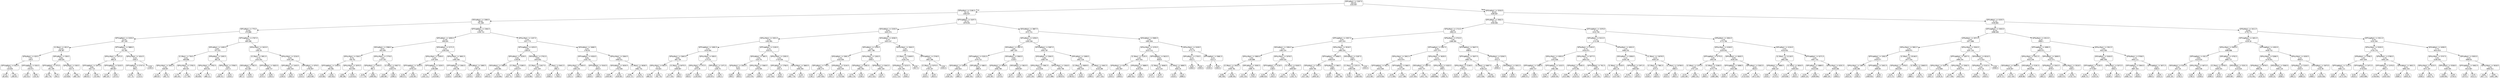 digraph Tree {
node [shape=box, style="rounded", color="black", fontname="helvetica"] ;
edge [fontname="helvetica"] ;
0 [label="QFFiveRank <= 2267.0\n100.0%\n2102.857"] ;
1 [label="QFTwoRank <= 2185.5\n54.1%\n1094.937"] ;
0 -> 1 [labeldistance=2.5, labelangle=45, headlabel="True"] ;
2 [label="QFOneRank <= 1066.0\n38.9%\n751.369"] ;
1 -> 2 ;
3 [label="QFFiveRank <= 775.0\n22.6%\n473.866"] ;
2 -> 3 ;
4 [label="QFThreeRank <= 2235.0\n14.4%\n287.339"] ;
3 -> 4 ;
5 [label="22.3Rank <= 452.0\n13.0%\n238.387"] ;
4 -> 5 ;
6 [label="QFTwoRank <= 420.5\n7.5%\n156.6"] ;
5 -> 6 ;
7 [label="QFThreeRank <= 632.0\n5.1%\n116.835"] ;
6 -> 7 ;
8 [label="3.7%\n85.935"] ;
7 -> 8 ;
9 [label="1.4%\n198.057"] ;
7 -> 9 ;
10 [label="QFThreeRank <= 634.5\n2.3%\n243.672"] ;
6 -> 10 ;
11 [label="1.5%\n202.514"] ;
10 -> 11 ;
12 [label="0.8%\n316.19"] ;
10 -> 12 ;
13 [label="QFFiveRank <= 359.5\n5.6%\n348.029"] ;
5 -> 13 ;
14 [label="QFThreeRank <= 473.5\n2.5%\n261.295"] ;
13 -> 14 ;
15 [label="0.7%\n180.778"] ;
14 -> 15 ;
16 [label="1.7%\n295.0"] ;
14 -> 16 ;
17 [label="QFTwoRank <= 500.5\n3.1%\n416.74"] ;
13 -> 17 ;
18 [label="1.2%\n310.828"] ;
17 -> 18 ;
19 [label="1.9%\n480.729"] ;
17 -> 19 ;
20 [label="QFThreeRank <= 3880.0\n1.4%\n752.382"] ;
4 -> 20 ;
21 [label="QFFourRank <= 1572.5\n1.1%\n698.25"] ;
20 -> 21 ;
22 [label="QFThreeRank <= 2873.0\n0.8%\n632.714"] ;
21 -> 22 ;
23 [label="0.5%\n566.917"] ;
22 -> 23 ;
24 [label="0.4%\n720.444"] ;
22 -> 24 ;
25 [label="QFThreeRank <= 3143.5\n0.3%\n894.857"] ;
21 -> 25 ;
26 [label="0.2%\n865.167"] ;
25 -> 26 ;
27 [label="0.0%\n1073.0"] ;
25 -> 27 ;
28 [label="QFFourRank <= 1614.5\n0.2%\n1005.0"] ;
20 -> 28 ;
29 [label="QFThreeRank <= 5747.0\n0.2%\n956.2"] ;
28 -> 29 ;
30 [label="0.2%\n917.75"] ;
29 -> 30 ;
31 [label="0.0%\n1110.0"] ;
29 -> 31 ;
32 [label="0.0%\n1249.0"] ;
28 -> 32 ;
33 [label="QFThreeRank <= 2767.0\n8.2%\n800.289"] ;
3 -> 33 ;
34 [label="QFFiveRank <= 1409.5\n6.9%\n707.515"] ;
33 -> 34 ;
35 [label="22.3Rank <= 730.5\n4.0%\n569.898"] ;
34 -> 35 ;
36 [label="QFFourRank <= 2641.0\n1.3%\n428.097"] ;
35 -> 36 ;
37 [label="1.1%\n389.037"] ;
36 -> 37 ;
38 [label="0.2%\n691.75"] ;
36 -> 38 ;
39 [label="QFFourRank <= 1705.0\n2.7%\n635.507"] ;
35 -> 39 ;
40 [label="1.7%\n583.341"] ;
39 -> 40 ;
41 [label="1.0%\n717.769"] ;
39 -> 41 ;
42 [label="QFTwoRank <= 1305.5\n2.9%\n892.26"] ;
34 -> 42 ;
43 [label="QFFourRank <= 2792.0\n2.4%\n829.441"] ;
42 -> 43 ;
44 [label="1.7%\n760.659"] ;
43 -> 44 ;
45 [label="0.7%\n986.111"] ;
43 -> 45 ;
46 [label="QFFourRank <= 3789.5\n0.6%\n1157.0"] ;
42 -> 46 ;
47 [label="0.5%\n1095.417"] ;
46 -> 47 ;
48 [label="0.1%\n1526.5"] ;
46 -> 48 ;
49 [label="QFFourRank <= 1615.0\n1.3%\n1281.03"] ;
33 -> 49 ;
50 [label="22.2Rank <= 2951.0\n0.7%\n1033.353"] ;
49 -> 50 ;
51 [label="QFOneRank <= 952.5\n0.2%\n911.667"] ;
50 -> 51 ;
52 [label="0.2%\n867.4"] ;
51 -> 52 ;
53 [label="0.0%\n1133.0"] ;
51 -> 53 ;
54 [label="QFThreeRank <= 5825.0\n0.4%\n1099.727"] ;
50 -> 54 ;
55 [label="0.4%\n1074.4"] ;
54 -> 55 ;
56 [label="0.0%\n1353.0"] ;
54 -> 56 ;
57 [label="QFFourRank <= 2216.0\n0.6%\n1544.188"] ;
49 -> 57 ;
58 [label="QFFiveRank <= 1443.0\n0.4%\n1383.444"] ;
57 -> 58 ;
59 [label="0.2%\n1240.6"] ;
58 -> 59 ;
60 [label="0.2%\n1562.0"] ;
58 -> 60 ;
61 [label="QFFiveRank <= 879.5\n0.3%\n1750.857"] ;
57 -> 61 ;
62 [label="0.0%\n1314.0"] ;
61 -> 62 ;
63 [label="0.2%\n1823.667"] ;
61 -> 63 ;
64 [label="QFThreeRank <= 2364.5\n16.3%\n1136.713"] ;
2 -> 64 ;
65 [label="QFFiveRank <= 1659.0\n11.0%\n946.934"] ;
64 -> 65 ;
66 [label="QFOneRank <= 2586.0\n8.5%\n833.493"] ;
65 -> 66 ;
67 [label="QFFourRank <= 536.0\n6.7%\n748.752"] ;
66 -> 67 ;
68 [label="QFThreeRank <= 1449.0\n1.5%\n492.081"] ;
67 -> 68 ;
69 [label="1.0%\n419.583"] ;
68 -> 69 ;
70 [label="0.5%\n625.923"] ;
68 -> 70 ;
71 [label="QFFourRank <= 2670.5\n5.2%\n822.945"] ;
67 -> 71 ;
72 [label="4.6%\n789.296"] ;
71 -> 72 ;
73 [label="0.5%\n1120.615"] ;
71 -> 73 ;
74 [label="QFFourRank <= 1779.0\n1.9%\n1137.457"] ;
66 -> 74 ;
75 [label="QFTwoRank <= 1034.0\n1.2%\n982.3"] ;
74 -> 75 ;
76 [label="0.4%\n777.778"] ;
75 -> 76 ;
77 [label="0.8%\n1069.952"] ;
75 -> 77 ;
78 [label="22.2Rank <= 9927.5\n0.6%\n1428.375"] ;
74 -> 78 ;
79 [label="0.6%\n1383.867"] ;
78 -> 79 ;
80 [label="0.0%\n2096.0"] ;
78 -> 80 ;
81 [label="QFOneRank <= 2171.5\n2.5%\n1339.328"] ;
65 -> 81 ;
82 [label="QFFourRank <= 2259.0\n1.3%\n1197.844"] ;
81 -> 82 ;
83 [label="QFThreeRank <= 1619.0\n0.6%\n1078.214"] ;
82 -> 83 ;
84 [label="0.3%\n993.571"] ;
83 -> 84 ;
85 [label="0.3%\n1162.857"] ;
83 -> 85 ;
86 [label="QFThreeRank <= 1029.5\n0.7%\n1290.889"] ;
82 -> 86 ;
87 [label="0.4%\n1162.111"] ;
86 -> 87 ;
88 [label="0.4%\n1419.667"] ;
86 -> 88 ;
89 [label="QFFourRank <= 3691.0\n1.2%\n1495.448"] ;
81 -> 89 ;
90 [label="QFThreeRank <= 1064.0\n1.0%\n1451.96"] ;
89 -> 90 ;
91 [label="0.4%\n1318.6"] ;
90 -> 91 ;
92 [label="0.6%\n1540.867"] ;
90 -> 92 ;
93 [label="QFFiveRank <= 1995.5\n0.2%\n1767.25"] ;
89 -> 93 ;
94 [label="0.1%\n1678.0"] ;
93 -> 94 ;
95 [label="0.0%\n2035.0"] ;
93 -> 95 ;
96 [label="QFFourRank <= 1437.0\n5.3%\n1527.773"] ;
64 -> 96 ;
97 [label="QFThreeRank <= 4253.5\n2.8%\n1284.87"] ;
96 -> 97 ;
98 [label="QFFiveRank <= 1529.0\n2.0%\n1148.08"] ;
97 -> 98 ;
99 [label="QFOneRank <= 1985.0\n1.5%\n1044.081"] ;
98 -> 99 ;
100 [label="1.0%\n949.417"] ;
99 -> 100 ;
101 [label="0.5%\n1218.846"] ;
99 -> 101 ;
102 [label="22.1Rank <= 5285.0\n0.5%\n1444.077"] ;
98 -> 102 ;
103 [label="0.2%\n1637.75"] ;
102 -> 103 ;
104 [label="0.4%\n1358.0"] ;
102 -> 104 ;
105 [label="QFOneRank <= 2702.0\n0.8%\n1644.842"] ;
97 -> 105 ;
106 [label="22.2Rank <= 11617.0\n0.6%\n1531.429"] ;
105 -> 106 ;
107 [label="0.5%\n1578.083"] ;
106 -> 107 ;
108 [label="0.1%\n1251.5"] ;
106 -> 108 ;
109 [label="22.1Rank <= 9441.5\n0.2%\n1962.4"] ;
105 -> 109 ;
110 [label="0.2%\n2008.0"] ;
109 -> 110 ;
111 [label="0.0%\n1780.0"] ;
109 -> 111 ;
112 [label="QFOneRank <= 1668.5\n2.5%\n1793.81"] ;
96 -> 112 ;
113 [label="QFThreeRank <= 4526.5\n0.6%\n1426.733"] ;
112 -> 113 ;
114 [label="QFFourRank <= 2044.0\n0.5%\n1364.231"] ;
113 -> 114 ;
115 [label="0.2%\n1201.4"] ;
114 -> 115 ;
116 [label="0.3%\n1466.0"] ;
114 -> 116 ;
117 [label="QFThreeRank <= 5543.5\n0.1%\n1833.0"] ;
113 -> 117 ;
118 [label="0.0%\n1826.0"] ;
117 -> 118 ;
119 [label="0.0%\n1840.0"] ;
117 -> 119 ;
120 [label="QFFourRank <= 2064.5\n1.9%\n1908.521"] ;
112 -> 120 ;
121 [label="QFOneRank <= 3030.0\n0.9%\n1702.636"] ;
120 -> 121 ;
122 [label="0.6%\n1549.467"] ;
121 -> 122 ;
123 [label="0.3%\n2030.857"] ;
121 -> 123 ;
124 [label="22.3Rank <= 4638.0\n1.0%\n2082.731"] ;
120 -> 124 ;
125 [label="0.9%\n2010.727"] ;
124 -> 125 ;
126 [label="0.2%\n2478.75"] ;
124 -> 126 ;
127 [label="QFThreeRank <= 3197.5\n15.1%\n1979.051"] ;
1 -> 127 ;
128 [label="QFOneRank <= 2150.5\n9.5%\n1625.374"] ;
127 -> 128 ;
129 [label="QFFourRank <= 1501.0\n4.3%\n1262.991"] ;
128 -> 129 ;
130 [label="QFThreeRank <= 1692.0\n2.2%\n1019.564"] ;
129 -> 130 ;
131 [label="QFTwoRank <= 2845.0\n0.9%\n805.739"] ;
130 -> 131 ;
132 [label="QFFourRank <= 854.0\n0.7%\n734.824"] ;
131 -> 132 ;
133 [label="0.3%\n666.25"] ;
132 -> 133 ;
134 [label="0.4%\n795.778"] ;
132 -> 134 ;
135 [label="22.2Rank <= 6475.0\n0.2%\n1006.667"] ;
131 -> 135 ;
136 [label="0.1%\n1077.333"] ;
135 -> 136 ;
137 [label="0.1%\n936.0"] ;
135 -> 137 ;
138 [label="QFFourRank <= 939.0\n1.3%\n1173.25"] ;
130 -> 138 ;
139 [label="QFFourRank <= 372.5\n0.8%\n1073.35"] ;
138 -> 139 ;
140 [label="0.2%\n900.6"] ;
139 -> 140 ;
141 [label="0.6%\n1130.933"] ;
139 -> 141 ;
142 [label="QFFiveRank <= 1471.0\n0.5%\n1339.75"] ;
138 -> 142 ;
143 [label="0.3%\n1263.875"] ;
142 -> 143 ;
144 [label="0.2%\n1491.5"] ;
142 -> 144 ;
145 [label="QFThreeRank <= 2100.0\n2.1%\n1525.51"] ;
129 -> 145 ;
146 [label="QFOneRank <= 390.5\n1.0%\n1324.76"] ;
145 -> 146 ;
147 [label="QFTwoRank <= 2553.5\n0.1%\n729.0"] ;
146 -> 147 ;
148 [label="0.0%\n599.0"] ;
147 -> 148 ;
149 [label="0.0%\n859.0"] ;
147 -> 149 ;
150 [label="QFFourRank <= 3360.5\n0.9%\n1376.565"] ;
146 -> 150 ;
151 [label="0.8%\n1332.476"] ;
150 -> 151 ;
152 [label="0.1%\n1839.5"] ;
150 -> 152 ;
153 [label="QFFourRank <= 2355.0\n1.0%\n1718.538"] ;
145 -> 153 ;
154 [label="QFFiveRank <= 1758.0\n0.6%\n1551.4"] ;
153 -> 154 ;
155 [label="0.4%\n1451.545"] ;
154 -> 155 ;
156 [label="0.2%\n1826.0"] ;
154 -> 156 ;
157 [label="QFFourRank <= 3863.0\n0.4%\n1946.455"] ;
153 -> 157 ;
158 [label="0.4%\n1861.778"] ;
157 -> 158 ;
159 [label="0.1%\n2327.5"] ;
157 -> 159 ;
160 [label="QFOneRank <= 4336.5\n5.2%\n1923.147"] ;
128 -> 160 ;
161 [label="QFFiveRank <= 1140.0\n4.2%\n1807.798"] ;
160 -> 161 ;
162 [label="QFOneRank <= 2691.0\n1.4%\n1516.059"] ;
161 -> 162 ;
163 [label="QFFiveRank <= 778.0\n0.4%\n1285.273"] ;
162 -> 163 ;
164 [label="0.2%\n1138.2"] ;
163 -> 164 ;
165 [label="0.2%\n1407.833"] ;
163 -> 165 ;
166 [label="QFTwoRank <= 3144.0\n0.9%\n1626.435"] ;
162 -> 166 ;
167 [label="0.4%\n1431.3"] ;
166 -> 167 ;
168 [label="0.5%\n1776.538"] ;
166 -> 168 ;
169 [label="QFFourRank <= 1263.0\n2.8%\n1949.5"] ;
161 -> 169 ;
170 [label="QFTwoRank <= 4392.0\n0.8%\n1681.952"] ;
169 -> 170 ;
171 [label="0.7%\n1582.176"] ;
170 -> 171 ;
172 [label="0.2%\n2106.0"] ;
170 -> 172 ;
173 [label="QFTwoRank <= 5042.0\n2.0%\n2064.163"] ;
169 -> 173 ;
174 [label="1.8%\n2011.523"] ;
173 -> 174 ;
175 [label="0.2%\n2527.4"] ;
173 -> 175 ;
176 [label="QFFourRank <= 2943.5\n1.0%\n2403.0"] ;
160 -> 176 ;
177 [label="22.2Rank <= 11649.0\n0.7%\n2228.278"] ;
176 -> 177 ;
178 [label="QFTwoRank <= 5215.5\n0.7%\n2181.294"] ;
177 -> 178 ;
179 [label="0.6%\n2111.714"] ;
178 -> 179 ;
180 [label="0.1%\n2506.0"] ;
178 -> 180 ;
181 [label="0.0%\n3027.0"] ;
177 -> 181 ;
182 [label="QFThreeRank <= 2749.5\n0.3%\n2852.286"] ;
176 -> 182 ;
183 [label="22.3Rank <= 5370.5\n0.2%\n2755.167"] ;
182 -> 183 ;
184 [label="0.1%\n2619.5"] ;
183 -> 184 ;
185 [label="0.2%\n2823.0"] ;
183 -> 185 ;
186 [label="0.0%\n3435.0"] ;
182 -> 186 ;
187 [label="QFOneRank <= 3867.5\n5.6%\n2572.721"] ;
127 -> 187 ;
188 [label="QFFiveRank <= 1259.0\n4.1%\n2260.248"] ;
187 -> 188 ;
189 [label="QFOneRank <= 1947.0\n1.6%\n1887.325"] ;
188 -> 189 ;
190 [label="QFThreeRank <= 5252.0\n0.7%\n1579.722"] ;
189 -> 190 ;
191 [label="QFOneRank <= 1296.0\n0.5%\n1463.923"] ;
190 -> 191 ;
192 [label="0.3%\n1338.125"] ;
191 -> 192 ;
193 [label="0.2%\n1665.2"] ;
191 -> 193 ;
194 [label="QFFiveRank <= 689.5\n0.2%\n1880.8"] ;
190 -> 194 ;
195 [label="0.1%\n1680.333"] ;
194 -> 195 ;
196 [label="0.1%\n2181.5"] ;
194 -> 196 ;
197 [label="QFOneRank <= 3563.0\n0.9%\n2139.0"] ;
189 -> 197 ;
198 [label="QFTwoRank <= 3958.0\n0.8%\n2056.789"] ;
197 -> 198 ;
199 [label="0.6%\n1942.857"] ;
198 -> 199 ;
200 [label="0.2%\n2375.8"] ;
198 -> 200 ;
201 [label="QFOneRank <= 3810.5\n0.1%\n2659.667"] ;
197 -> 201 ;
202 [label="0.1%\n2671.0"] ;
201 -> 202 ;
203 [label="0.0%\n2637.0"] ;
201 -> 203 ;
204 [label="QFThreeRank <= 5097.0\n2.5%\n2504.787"] ;
188 -> 204 ;
205 [label="QFOneRank <= 2304.5\n1.6%\n2308.744"] ;
204 -> 205 ;
206 [label="QFFourRank <= 3061.5\n0.9%\n2114.818"] ;
205 -> 206 ;
207 [label="0.8%\n2025.105"] ;
206 -> 207 ;
208 [label="0.1%\n2683.0"] ;
206 -> 208 ;
209 [label="QFFourRank <= 1916.5\n0.7%\n2559.706"] ;
205 -> 209 ;
210 [label="0.4%\n2372.889"] ;
209 -> 210 ;
211 [label="0.3%\n2769.875"] ;
209 -> 211 ;
212 [label="QFFiveRank <= 1909.5\n0.9%\n2852.318"] ;
204 -> 212 ;
213 [label="22.2Rank <= 9839.0\n0.6%\n2681.533"] ;
212 -> 213 ;
214 [label="0.5%\n2769.917"] ;
213 -> 214 ;
215 [label="0.1%\n2328.0"] ;
213 -> 215 ;
216 [label="22.3Rank <= 4641.5\n0.3%\n3218.286"] ;
212 -> 216 ;
217 [label="0.2%\n3399.0"] ;
216 -> 217 ;
218 [label="0.1%\n2977.333"] ;
216 -> 218 ;
219 [label="QFOneRank <= 5965.5\n1.6%\n3381.949"] ;
187 -> 219 ;
220 [label="QFFourRank <= 2376.5\n1.4%\n3223.114"] ;
219 -> 220 ;
221 [label="22.3Rank <= 2125.0\n1.0%\n3037.542"] ;
220 -> 221 ;
222 [label="QFTwoRank <= 4257.0\n0.1%\n2351.667"] ;
221 -> 222 ;
223 [label="0.1%\n2203.0"] ;
222 -> 223 ;
224 [label="0.0%\n2649.0"] ;
222 -> 224 ;
225 [label="QFTwoRank <= 3889.0\n0.8%\n3135.524"] ;
221 -> 225 ;
226 [label="0.2%\n2893.333"] ;
225 -> 226 ;
227 [label="0.6%\n3232.4"] ;
225 -> 227 ;
228 [label="QFThreeRank <= 5615.5\n0.4%\n3628.0"] ;
220 -> 228 ;
229 [label="22.3Rank <= 4848.0\n0.3%\n3414.143"] ;
228 -> 229 ;
230 [label="0.1%\n3771.0"] ;
229 -> 230 ;
231 [label="0.2%\n3271.4"] ;
229 -> 231 ;
232 [label="22.2Rank <= 4890.5\n0.2%\n4002.25"] ;
228 -> 232 ;
233 [label="0.1%\n4318.5"] ;
232 -> 233 ;
234 [label="0.1%\n3686.0"] ;
232 -> 234 ;
235 [label="QFFourRank <= 3109.5\n0.2%\n4771.75"] ;
219 -> 235 ;
236 [label="QFFiveRank <= 1730.5\n0.1%\n4322.5"] ;
235 -> 236 ;
237 [label="0.0%\n4286.0"] ;
236 -> 237 ;
238 [label="0.0%\n4359.0"] ;
236 -> 238 ;
239 [label="QFThreeRank <= 5681.0\n0.1%\n5221.0"] ;
235 -> 239 ;
240 [label="0.0%\n5159.0"] ;
239 -> 240 ;
241 [label="0.0%\n5283.0"] ;
239 -> 241 ;
242 [label="QFOneRank <= 3316.0\n45.9%\n3289.687"] ;
0 -> 242 [labeldistance=2.5, labelangle=-45, headlabel="False"] ;
243 [label="QFFiveRank <= 3562.0\n24.7%\n2546.984"] ;
242 -> 243 ;
244 [label="QFTwoRank <= 1714.0\n13.4%\n2063.23"] ;
243 -> 244 ;
245 [label="QFThreeRank <= 2557.0\n5.5%\n1597.015"] ;
244 -> 245 ;
246 [label="QFOneRank <= 1094.0\n3.4%\n1365.224"] ;
245 -> 246 ;
247 [label="QFFourRank <= 3800.0\n1.5%\n1100.889"] ;
246 -> 247 ;
248 [label="22.3Rank <= 1916.5\n1.3%\n1039.781"] ;
247 -> 248 ;
249 [label="0.8%\n961.905"] ;
248 -> 249 ;
250 [label="0.4%\n1188.455"] ;
248 -> 250 ;
251 [label="QFFiveRank <= 3505.5\n0.2%\n1589.75"] ;
247 -> 251 ;
252 [label="0.1%\n1551.333"] ;
251 -> 252 ;
253 [label="0.0%\n1705.0"] ;
251 -> 253 ;
254 [label="QFFourRank <= 2078.5\n2.0%\n1559.429"] ;
246 -> 254 ;
255 [label="QFThreeRank <= 2118.5\n0.4%\n1168.5"] ;
254 -> 255 ;
256 [label="0.3%\n1068.429"] ;
255 -> 256 ;
257 [label="0.1%\n1402.0"] ;
255 -> 257 ;
258 [label="22.1Rank <= 9165.5\n1.6%\n1659.667"] ;
254 -> 258 ;
259 [label="1.4%\n1602.171"] ;
258 -> 259 ;
260 [label="0.2%\n2162.75"] ;
258 -> 260 ;
261 [label="QFFourRank <= 3518.5\n2.1%\n1983.333"] ;
245 -> 261 ;
262 [label="QFThreeRank <= 3488.5\n1.5%\n1838.919"] ;
261 -> 262 ;
263 [label="QFTwoRank <= 1346.5\n0.7%\n1639.765"] ;
262 -> 263 ;
264 [label="0.4%\n1527.182"] ;
263 -> 264 ;
265 [label="0.2%\n1846.167"] ;
263 -> 265 ;
266 [label="QFTwoRank <= 366.5\n0.8%\n2008.2"] ;
262 -> 266 ;
267 [label="0.0%\n2510.0"] ;
266 -> 267 ;
268 [label="0.8%\n1981.789"] ;
266 -> 268 ;
269 [label="QFOneRank <= 3187.5\n0.6%\n2365.0"] ;
261 -> 269 ;
270 [label="22.1Rank <= 1231.0\n0.5%\n2290.538"] ;
269 -> 270 ;
271 [label="0.1%\n1746.5"] ;
270 -> 271 ;
272 [label="0.4%\n2389.455"] ;
270 -> 272 ;
273 [label="0.0%\n3333.0"] ;
269 -> 273 ;
274 [label="QFTwoRank <= 3710.5\n7.9%\n2388.385"] ;
244 -> 274 ;
275 [label="QFThreeRank <= 2637.5\n6.3%\n2207.374"] ;
274 -> 275 ;
276 [label="QFFourRank <= 2901.5\n3.1%\n1914.974"] ;
275 -> 276 ;
277 [label="QFThreeRank <= 562.5\n1.3%\n1614.548"] ;
276 -> 277 ;
278 [label="0.1%\n1012.667"] ;
277 -> 278 ;
279 [label="1.1%\n1679.036"] ;
277 -> 279 ;
280 [label="QFThreeRank <= 668.0\n1.9%\n2113.128"] ;
276 -> 280 ;
281 [label="0.4%\n1771.909"] ;
280 -> 281 ;
282 [label="1.5%\n2217.389"] ;
280 -> 282 ;
283 [label="QFFourRank <= 3629.0\n3.1%\n2503.571"] ;
275 -> 283 ;
284 [label="QFOneRank <= 1807.0\n2.3%\n2343.737"] ;
283 -> 284 ;
285 [label="1.0%\n2107.654"] ;
284 -> 285 ;
286 [label="1.3%\n2541.742"] ;
284 -> 286 ;
287 [label="QFFourRank <= 4325.5\n0.8%\n2959.1"] ;
283 -> 287 ;
288 [label="0.6%\n2858.688"] ;
287 -> 288 ;
289 [label="0.2%\n3360.75"] ;
287 -> 289 ;
290 [label="QFThreeRank <= 5847.0\n1.6%\n3089.8"] ;
274 -> 290 ;
291 [label="QFThreeRank <= 3507.0\n1.5%\n2990.703"] ;
290 -> 291 ;
292 [label="QFFourRank <= 2149.5\n0.8%\n2756.211"] ;
291 -> 292 ;
293 [label="0.2%\n2333.8"] ;
292 -> 293 ;
294 [label="0.6%\n2907.071"] ;
292 -> 294 ;
295 [label="22.3Rank <= 6667.5\n0.7%\n3238.222"] ;
291 -> 295 ;
296 [label="0.4%\n3031.636"] ;
295 -> 296 ;
297 [label="0.3%\n3562.857"] ;
295 -> 297 ;
298 [label="QFTwoRank <= 5206.5\n0.1%\n4312.0"] ;
290 -> 298 ;
299 [label="0.0%\n4058.0"] ;
298 -> 299 ;
300 [label="QFOneRank <= 3031.0\n0.1%\n4439.0"] ;
298 -> 300 ;
301 [label="0.0%\n4368.0"] ;
300 -> 301 ;
302 [label="0.0%\n4510.0"] ;
300 -> 302 ;
303 [label="QFThreeRank <= 3376.0\n11.4%\n3114.794"] ;
243 -> 303 ;
304 [label="QFFiveRank <= 5212.0\n7.1%\n2711.88"] ;
303 -> 304 ;
305 [label="QFTwoRank <= 2105.0\n5.7%\n2535.873"] ;
304 -> 305 ;
306 [label="QFFourRank <= 4353.0\n3.0%\n2242.608"] ;
305 -> 306 ;
307 [label="QFThreeRank <= 1080.5\n1.3%\n1944.727"] ;
306 -> 307 ;
308 [label="0.6%\n1690.571"] ;
307 -> 308 ;
309 [label="0.8%\n2132.0"] ;
307 -> 309 ;
310 [label="QFThreeRank <= 1410.5\n1.7%\n2482.366"] ;
306 -> 310 ;
311 [label="0.7%\n2285.5"] ;
310 -> 311 ;
312 [label="0.9%\n2636.435"] ;
310 -> 312 ;
313 [label="QFFourRank <= 3377.5\n2.7%\n2855.015"] ;
305 -> 313 ;
314 [label="QFTwoRank <= 5045.0\n0.9%\n2470.391"] ;
313 -> 314 ;
315 [label="0.8%\n2313.368"] ;
314 -> 315 ;
316 [label="0.2%\n3216.25"] ;
314 -> 316 ;
317 [label="QFThreeRank <= 761.0\n1.8%\n3051.6"] ;
313 -> 317 ;
318 [label="0.2%\n2366.167"] ;
317 -> 318 ;
319 [label="1.6%\n3157.051"] ;
317 -> 319 ;
320 [label="QFTwoRank <= 4915.0\n1.3%\n3469.242"] ;
304 -> 320 ;
321 [label="QFOneRank <= 2058.0\n1.1%\n3238.148"] ;
320 -> 321 ;
322 [label="22.3Rank <= 4419.5\n0.5%\n2831.25"] ;
321 -> 322 ;
323 [label="0.2%\n2402.0"] ;
322 -> 323 ;
324 [label="0.3%\n3137.857"] ;
322 -> 324 ;
325 [label="QFTwoRank <= 2971.0\n0.6%\n3563.667"] ;
321 -> 325 ;
326 [label="0.4%\n3413.727"] ;
325 -> 326 ;
327 [label="0.2%\n3976.0"] ;
325 -> 327 ;
328 [label="22.3Rank <= 13079.5\n0.2%\n4509.167"] ;
320 -> 328 ;
329 [label="22.1Rank <= 7861.5\n0.2%\n4272.0"] ;
328 -> 329 ;
330 [label="0.1%\n4156.0"] ;
329 -> 330 ;
331 [label="0.0%\n4620.0"] ;
329 -> 331 ;
332 [label="22.3Rank <= 14709.0\n0.1%\n4983.5"] ;
328 -> 332 ;
333 [label="0.0%\n5015.0"] ;
332 -> 333 ;
334 [label="0.0%\n4952.0"] ;
332 -> 334 ;
335 [label="QFTwoRank <= 2654.0\n4.3%\n3773.766"] ;
303 -> 335 ;
336 [label="QFFourRank <= 4249.5\n1.9%\n3229.042"] ;
335 -> 336 ;
337 [label="QFThreeRank <= 5775.5\n1.0%\n2943.48"] ;
336 -> 337 ;
338 [label="22.3Rank <= 1475.5\n0.6%\n2757.125"] ;
337 -> 338 ;
339 [label="0.1%\n2301.667"] ;
338 -> 339 ;
340 [label="0.5%\n2862.231"] ;
338 -> 340 ;
341 [label="22.3Rank <= 3166.0\n0.4%\n3274.778"] ;
337 -> 341 ;
342 [label="0.1%\n2905.5"] ;
341 -> 342 ;
343 [label="0.3%\n3380.286"] ;
341 -> 343 ;
344 [label="QFFiveRank <= 4505.5\n0.9%\n3539.435"] ;
336 -> 344 ;
345 [label="QFThreeRank <= 4996.5\n0.5%\n3324.385"] ;
344 -> 345 ;
346 [label="0.4%\n3200.5"] ;
345 -> 346 ;
347 [label="0.1%\n3737.333"] ;
345 -> 347 ;
348 [label="QFFiveRank <= 5302.0\n0.4%\n3819.0"] ;
344 -> 348 ;
349 [label="0.3%\n3710.429"] ;
348 -> 349 ;
350 [label="0.1%\n4072.333"] ;
348 -> 350 ;
351 [label="QFFiveRank <= 4134.5\n2.4%\n4216.932"] ;
335 -> 351 ;
352 [label="22.2Rank <= 11118.5\n1.0%\n3661.583"] ;
351 -> 352 ;
353 [label="QFTwoRank <= 4986.0\n0.7%\n3460.167"] ;
352 -> 353 ;
354 [label="0.6%\n3318.2"] ;
353 -> 354 ;
355 [label="0.1%\n4170.0"] ;
353 -> 355 ;
356 [label="22.1Rank <= 4934.0\n0.2%\n4265.833"] ;
352 -> 356 ;
357 [label="0.1%\n3978.667"] ;
356 -> 357 ;
358 [label="0.1%\n4553.0"] ;
356 -> 358 ;
359 [label="QFThreeRank <= 5271.0\n1.4%\n4597.743"] ;
351 -> 359 ;
360 [label="QFFiveRank <= 4889.5\n0.8%\n4310.048"] ;
359 -> 360 ;
361 [label="0.3%\n3839.125"] ;
360 -> 361 ;
362 [label="0.5%\n4599.846"] ;
360 -> 362 ;
363 [label="QFFourRank <= 6251.5\n0.6%\n5029.286"] ;
359 -> 363 ;
364 [label="0.5%\n4883.167"] ;
363 -> 364 ;
365 [label="0.1%\n5906.0"] ;
363 -> 365 ;
366 [label="QFFiveRank <= 4155.5\n21.2%\n4156.882"] ;
242 -> 366 ;
367 [label="QFThreeRank <= 3033.0\n10.3%\n3498.408"] ;
366 -> 367 ;
368 [label="QFTwoRank <= 2971.0\n5.0%\n2977.688"] ;
367 -> 368 ;
369 [label="QFFourRank <= 3901.5\n2.3%\n2608.672"] ;
368 -> 369 ;
370 [label="QFThreeRank <= 1592.0\n1.6%\n2429.077"] ;
369 -> 370 ;
371 [label="QFFourRank <= 1897.0\n0.6%\n2106.286"] ;
370 -> 371 ;
372 [label="0.2%\n1633.25"] ;
371 -> 372 ;
373 [label="0.4%\n2295.5"] ;
371 -> 373 ;
374 [label="QFThreeRank <= 2401.0\n1.0%\n2609.84"] ;
370 -> 374 ;
375 [label="0.6%\n2469.933"] ;
374 -> 375 ;
376 [label="0.4%\n2819.7"] ;
374 -> 376 ;
377 [label="22.3Rank <= 10148.5\n0.8%\n2977.316"] ;
369 -> 377 ;
378 [label="QFTwoRank <= 1378.0\n0.6%\n2810.857"] ;
377 -> 378 ;
379 [label="0.2%\n2573.75"] ;
378 -> 379 ;
380 [label="0.4%\n2905.7"] ;
378 -> 380 ;
381 [label="22.3Rank <= 10603.0\n0.2%\n3443.4"] ;
377 -> 381 ;
382 [label="0.0%\n3886.0"] ;
381 -> 382 ;
383 [label="0.2%\n3332.75"] ;
381 -> 383 ;
384 [label="QFFourRank <= 3543.0\n2.7%\n3297.134"] ;
368 -> 384 ;
385 [label="QFThreeRank <= 1837.0\n1.7%\n2996.244"] ;
384 -> 385 ;
386 [label="QFFourRank <= 3197.0\n0.8%\n2713.684"] ;
385 -> 386 ;
387 [label="0.6%\n2601.0"] ;
386 -> 387 ;
388 [label="0.2%\n3136.25"] ;
386 -> 388 ;
389 [label="QFFourRank <= 2592.5\n0.9%\n3240.273"] ;
385 -> 389 ;
390 [label="0.4%\n2977.556"] ;
389 -> 390 ;
391 [label="0.5%\n3422.154"] ;
389 -> 391 ;
392 [label="QFOneRank <= 6516.5\n1.0%\n3771.615"] ;
384 -> 392 ;
393 [label="QFTwoRank <= 5152.5\n1.0%\n3722.16"] ;
392 -> 393 ;
394 [label="0.9%\n3658.522"] ;
393 -> 394 ;
395 [label="0.1%\n4454.0"] ;
393 -> 395 ;
396 [label="0.0%\n5008.0"] ;
392 -> 396 ;
397 [label="QFTwoRank <= 4513.0\n5.2%\n3999.1"] ;
367 -> 397 ;
398 [label="QFThreeRank <= 4995.5\n3.3%\n3692.671"] ;
397 -> 398 ;
399 [label="QFFourRank <= 3411.5\n2.5%\n3510.246"] ;
398 -> 399 ;
400 [label="QFOneRank <= 3989.0\n1.1%\n3145.607"] ;
399 -> 400 ;
401 [label="0.4%\n2879.727"] ;
400 -> 401 ;
402 [label="0.7%\n3317.647"] ;
400 -> 402 ;
403 [label="QFOneRank <= 5191.5\n1.3%\n3819.636"] ;
399 -> 403 ;
404 [label="1.0%\n3639.88"] ;
403 -> 404 ;
405 [label="0.3%\n4381.375"] ;
403 -> 405 ;
406 [label="QFFiveRank <= 2809.0\n0.8%\n4222.571"] ;
398 -> 406 ;
407 [label="QFTwoRank <= 3342.0\n0.2%\n3678.5"] ;
406 -> 407 ;
408 [label="0.2%\n3601.0"] ;
407 -> 408 ;
409 [label="0.1%\n3833.5"] ;
407 -> 409 ;
410 [label="QFFourRank <= 3518.5\n0.6%\n4440.2"] ;
406 -> 410 ;
411 [label="0.3%\n4183.375"] ;
410 -> 411 ;
412 [label="0.3%\n4733.714"] ;
410 -> 412 ;
413 [label="QFFourRank <= 2912.5\n1.9%\n4522.583"] ;
397 -> 413 ;
414 [label="QFOneRank <= 5434.0\n0.8%\n3981.905"] ;
413 -> 414 ;
415 [label="QFThreeRank <= 5145.5\n0.6%\n3773.667"] ;
414 -> 415 ;
416 [label="0.4%\n3636.727"] ;
415 -> 416 ;
417 [label="0.2%\n4150.25"] ;
415 -> 417 ;
418 [label="QFTwoRank <= 5572.5\n0.2%\n4502.5"] ;
414 -> 418 ;
419 [label="0.1%\n4238.5"] ;
418 -> 419 ;
420 [label="0.2%\n4634.5"] ;
418 -> 420 ;
421 [label="QFTwoRank <= 5708.0\n1.1%\n4943.111"] ;
413 -> 421 ;
422 [label="QFThreeRank <= 3944.0\n0.7%\n4697.353"] ;
421 -> 422 ;
423 [label="0.3%\n4366.714"] ;
422 -> 423 ;
424 [label="0.4%\n4928.8"] ;
422 -> 424 ;
425 [label="QFThreeRank <= 3671.0\n0.4%\n5360.9"] ;
421 -> 425 ;
426 [label="0.1%\n4964.0"] ;
425 -> 426 ;
427 [label="0.3%\n5531.0"] ;
425 -> 427 ;
428 [label="QFTwoRank <= 3411.0\n10.9%\n4778.774"] ;
366 -> 428 ;
429 [label="QFThreeRank <= 1831.5\n4.5%\n4129.18"] ;
428 -> 429 ;
430 [label="QFFourRank <= 5610.0\n1.3%\n3389.688"] ;
429 -> 430 ;
431 [label="QFThreeRank <= 931.5\n0.8%\n3124.619"] ;
430 -> 431 ;
432 [label="QFOneRank <= 5151.5\n0.3%\n3417.25"] ;
431 -> 432 ;
433 [label="0.2%\n3292.167"] ;
432 -> 433 ;
434 [label="0.1%\n3792.5"] ;
432 -> 434 ;
435 [label="QFFourRank <= 4672.0\n0.5%\n2944.538"] ;
431 -> 435 ;
436 [label="0.3%\n2785.0"] ;
435 -> 436 ;
437 [label="0.2%\n3199.8"] ;
435 -> 437 ;
438 [label="QFFiveRank <= 4755.5\n0.4%\n3895.727"] ;
430 -> 438 ;
439 [label="22.2Rank <= 4478.0\n0.1%\n3309.333"] ;
438 -> 439 ;
440 [label="0.0%\n3096.0"] ;
439 -> 440 ;
441 [label="0.1%\n3416.0"] ;
439 -> 441 ;
442 [label="QFOneRank <= 5251.0\n0.3%\n4115.625"] ;
438 -> 442 ;
443 [label="0.2%\n3940.667"] ;
442 -> 443 ;
444 [label="0.1%\n4640.5"] ;
442 -> 444 ;
445 [label="QFThreeRank <= 4353.0\n3.2%\n4428.722"] ;
429 -> 445 ;
446 [label="QFFourRank <= 5286.0\n2.0%\n4176.551"] ;
445 -> 446 ;
447 [label="QFTwoRank <= 3078.0\n1.0%\n3900.48"] ;
446 -> 447 ;
448 [label="0.7%\n3742.941"] ;
447 -> 448 ;
449 [label="0.3%\n4235.25"] ;
447 -> 449 ;
450 [label="QFOneRank <= 5565.0\n1.0%\n4464.125"] ;
446 -> 450 ;
451 [label="0.8%\n4355.25"] ;
450 -> 451 ;
452 [label="0.2%\n5008.5"] ;
450 -> 452 ;
453 [label="QFFourRank <= 4330.5\n1.2%\n4840.6"] ;
445 -> 453 ;
454 [label="QFTwoRank <= 3130.5\n0.4%\n4255.9"] ;
453 -> 454 ;
455 [label="0.2%\n3961.0"] ;
454 -> 455 ;
456 [label="0.2%\n4698.25"] ;
454 -> 456 ;
457 [label="QFOneRank <= 3673.5\n0.8%\n5132.95"] ;
453 -> 457 ;
458 [label="0.1%\n4488.5"] ;
457 -> 458 ;
459 [label="0.7%\n5204.556"] ;
457 -> 459 ;
460 [label="QFThreeRank <= 3511.0\n6.4%\n5232.264"] ;
428 -> 460 ;
461 [label="QFFourRank <= 5320.5\n2.7%\n4720.176"] ;
460 -> 461 ;
462 [label="QFTwoRank <= 4796.0\n1.5%\n4407.649"] ;
461 -> 462 ;
463 [label="QFThreeRank <= 1122.0\n0.7%\n4082.111"] ;
462 -> 463 ;
464 [label="0.2%\n3585.4"] ;
463 -> 464 ;
465 [label="0.5%\n4273.154"] ;
463 -> 465 ;
466 [label="QFThreeRank <= 2471.5\n0.8%\n4716.053"] ;
462 -> 466 ;
467 [label="0.4%\n4520.0"] ;
466 -> 467 ;
468 [label="0.4%\n4933.889"] ;
466 -> 468 ;
469 [label="QFTwoRank <= 5785.0\n1.3%\n5093.194"] ;
461 -> 469 ;
470 [label="QFThreeRank <= 2476.0\n1.0%\n4901.4"] ;
469 -> 470 ;
471 [label="0.7%\n4748.944"] ;
470 -> 471 ;
472 [label="0.3%\n5293.429"] ;
470 -> 472 ;
473 [label="QFOneRank <= 4931.5\n0.2%\n5892.333"] ;
469 -> 473 ;
474 [label="0.1%\n5586.5"] ;
473 -> 474 ;
475 [label="0.2%\n6045.25"] ;
473 -> 475 ;
476 [label="QFOneRank <= 4458.0\n3.7%\n5614.923"] ;
460 -> 476 ;
477 [label="QFFourRank <= 3747.5\n1.5%\n5199.405"] ;
476 -> 477 ;
478 [label="QFFourRank <= 3215.0\n0.2%\n4471.167"] ;
477 -> 478 ;
479 [label="0.1%\n4308.0"] ;
478 -> 479 ;
480 [label="0.2%\n4552.75"] ;
478 -> 480 ;
481 [label="QFFiveRank <= 5538.0\n1.3%\n5340.355"] ;
477 -> 481 ;
482 [label="0.8%\n5166.905"] ;
481 -> 482 ;
483 [label="0.4%\n5704.6"] ;
481 -> 483 ;
484 [label="QFFiveRank <= 5053.0\n2.2%\n5899.63"] ;
476 -> 484 ;
485 [label="QFThreeRank <= 5902.0\n0.7%\n5513.667"] ;
484 -> 485 ;
486 [label="0.6%\n5374.0"] ;
485 -> 486 ;
487 [label="0.1%\n6212.0"] ;
485 -> 487 ;
488 [label="QFFourRank <= 5618.5\n1.5%\n6092.611"] ;
484 -> 488 ;
489 [label="0.8%\n5877.75"] ;
488 -> 489 ;
490 [label="0.6%\n6361.188"] ;
488 -> 490 ;
}
